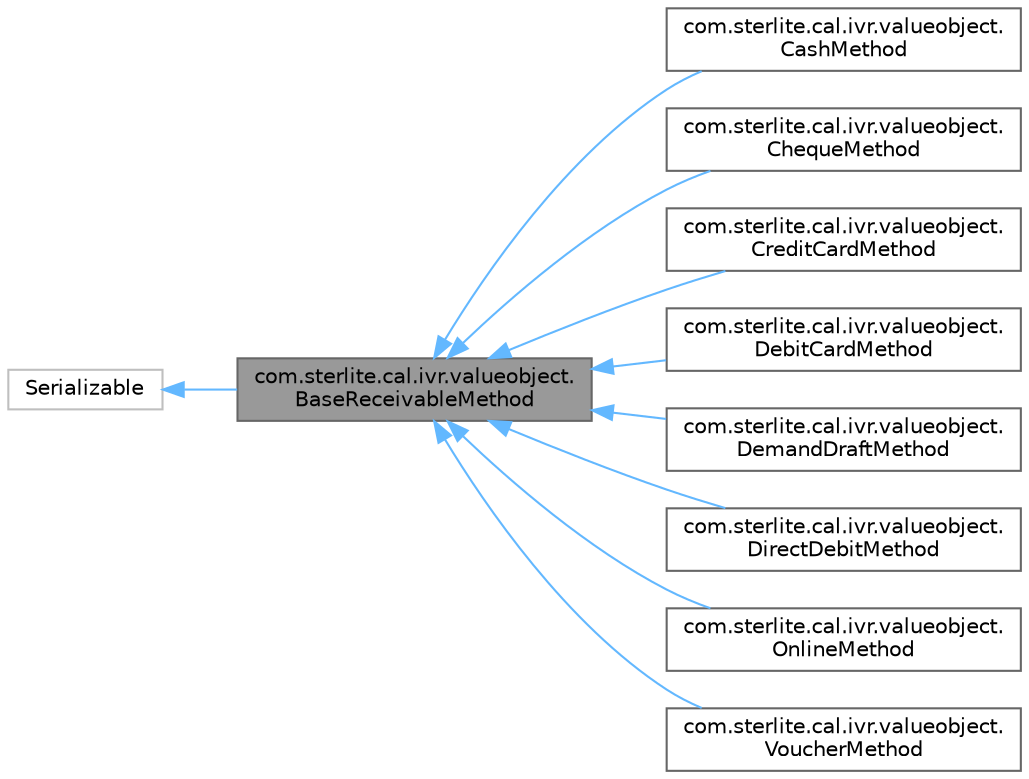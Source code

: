 digraph "com.sterlite.cal.ivr.valueobject.BaseReceivableMethod"
{
 // LATEX_PDF_SIZE
  bgcolor="transparent";
  edge [fontname=Helvetica,fontsize=10,labelfontname=Helvetica,labelfontsize=10];
  node [fontname=Helvetica,fontsize=10,shape=box,height=0.2,width=0.4];
  rankdir="LR";
  Node1 [id="Node000001",label="com.sterlite.cal.ivr.valueobject.\lBaseReceivableMethod",height=0.2,width=0.4,color="gray40", fillcolor="grey60", style="filled", fontcolor="black",tooltip=" "];
  Node2 -> Node1 [id="edge1_Node000001_Node000002",dir="back",color="steelblue1",style="solid",tooltip=" "];
  Node2 [id="Node000002",label="Serializable",height=0.2,width=0.4,color="grey75", fillcolor="white", style="filled",tooltip=" "];
  Node1 -> Node3 [id="edge2_Node000001_Node000003",dir="back",color="steelblue1",style="solid",tooltip=" "];
  Node3 [id="Node000003",label="com.sterlite.cal.ivr.valueobject.\lCashMethod",height=0.2,width=0.4,color="gray40", fillcolor="white", style="filled",URL="$classcom_1_1sterlite_1_1cal_1_1ivr_1_1valueobject_1_1_cash_method.html",tooltip=" "];
  Node1 -> Node4 [id="edge3_Node000001_Node000004",dir="back",color="steelblue1",style="solid",tooltip=" "];
  Node4 [id="Node000004",label="com.sterlite.cal.ivr.valueobject.\lChequeMethod",height=0.2,width=0.4,color="gray40", fillcolor="white", style="filled",URL="$classcom_1_1sterlite_1_1cal_1_1ivr_1_1valueobject_1_1_cheque_method.html",tooltip=" "];
  Node1 -> Node5 [id="edge4_Node000001_Node000005",dir="back",color="steelblue1",style="solid",tooltip=" "];
  Node5 [id="Node000005",label="com.sterlite.cal.ivr.valueobject.\lCreditCardMethod",height=0.2,width=0.4,color="gray40", fillcolor="white", style="filled",URL="$classcom_1_1sterlite_1_1cal_1_1ivr_1_1valueobject_1_1_credit_card_method.html",tooltip=" "];
  Node1 -> Node6 [id="edge5_Node000001_Node000006",dir="back",color="steelblue1",style="solid",tooltip=" "];
  Node6 [id="Node000006",label="com.sterlite.cal.ivr.valueobject.\lDebitCardMethod",height=0.2,width=0.4,color="gray40", fillcolor="white", style="filled",URL="$classcom_1_1sterlite_1_1cal_1_1ivr_1_1valueobject_1_1_debit_card_method.html",tooltip=" "];
  Node1 -> Node7 [id="edge6_Node000001_Node000007",dir="back",color="steelblue1",style="solid",tooltip=" "];
  Node7 [id="Node000007",label="com.sterlite.cal.ivr.valueobject.\lDemandDraftMethod",height=0.2,width=0.4,color="gray40", fillcolor="white", style="filled",URL="$classcom_1_1sterlite_1_1cal_1_1ivr_1_1valueobject_1_1_demand_draft_method.html",tooltip=" "];
  Node1 -> Node8 [id="edge7_Node000001_Node000008",dir="back",color="steelblue1",style="solid",tooltip=" "];
  Node8 [id="Node000008",label="com.sterlite.cal.ivr.valueobject.\lDirectDebitMethod",height=0.2,width=0.4,color="gray40", fillcolor="white", style="filled",URL="$classcom_1_1sterlite_1_1cal_1_1ivr_1_1valueobject_1_1_direct_debit_method.html",tooltip=" "];
  Node1 -> Node9 [id="edge8_Node000001_Node000009",dir="back",color="steelblue1",style="solid",tooltip=" "];
  Node9 [id="Node000009",label="com.sterlite.cal.ivr.valueobject.\lOnlineMethod",height=0.2,width=0.4,color="gray40", fillcolor="white", style="filled",URL="$classcom_1_1sterlite_1_1cal_1_1ivr_1_1valueobject_1_1_online_method.html",tooltip=" "];
  Node1 -> Node10 [id="edge9_Node000001_Node000010",dir="back",color="steelblue1",style="solid",tooltip=" "];
  Node10 [id="Node000010",label="com.sterlite.cal.ivr.valueobject.\lVoucherMethod",height=0.2,width=0.4,color="gray40", fillcolor="white", style="filled",URL="$classcom_1_1sterlite_1_1cal_1_1ivr_1_1valueobject_1_1_voucher_method.html",tooltip=" "];
}
